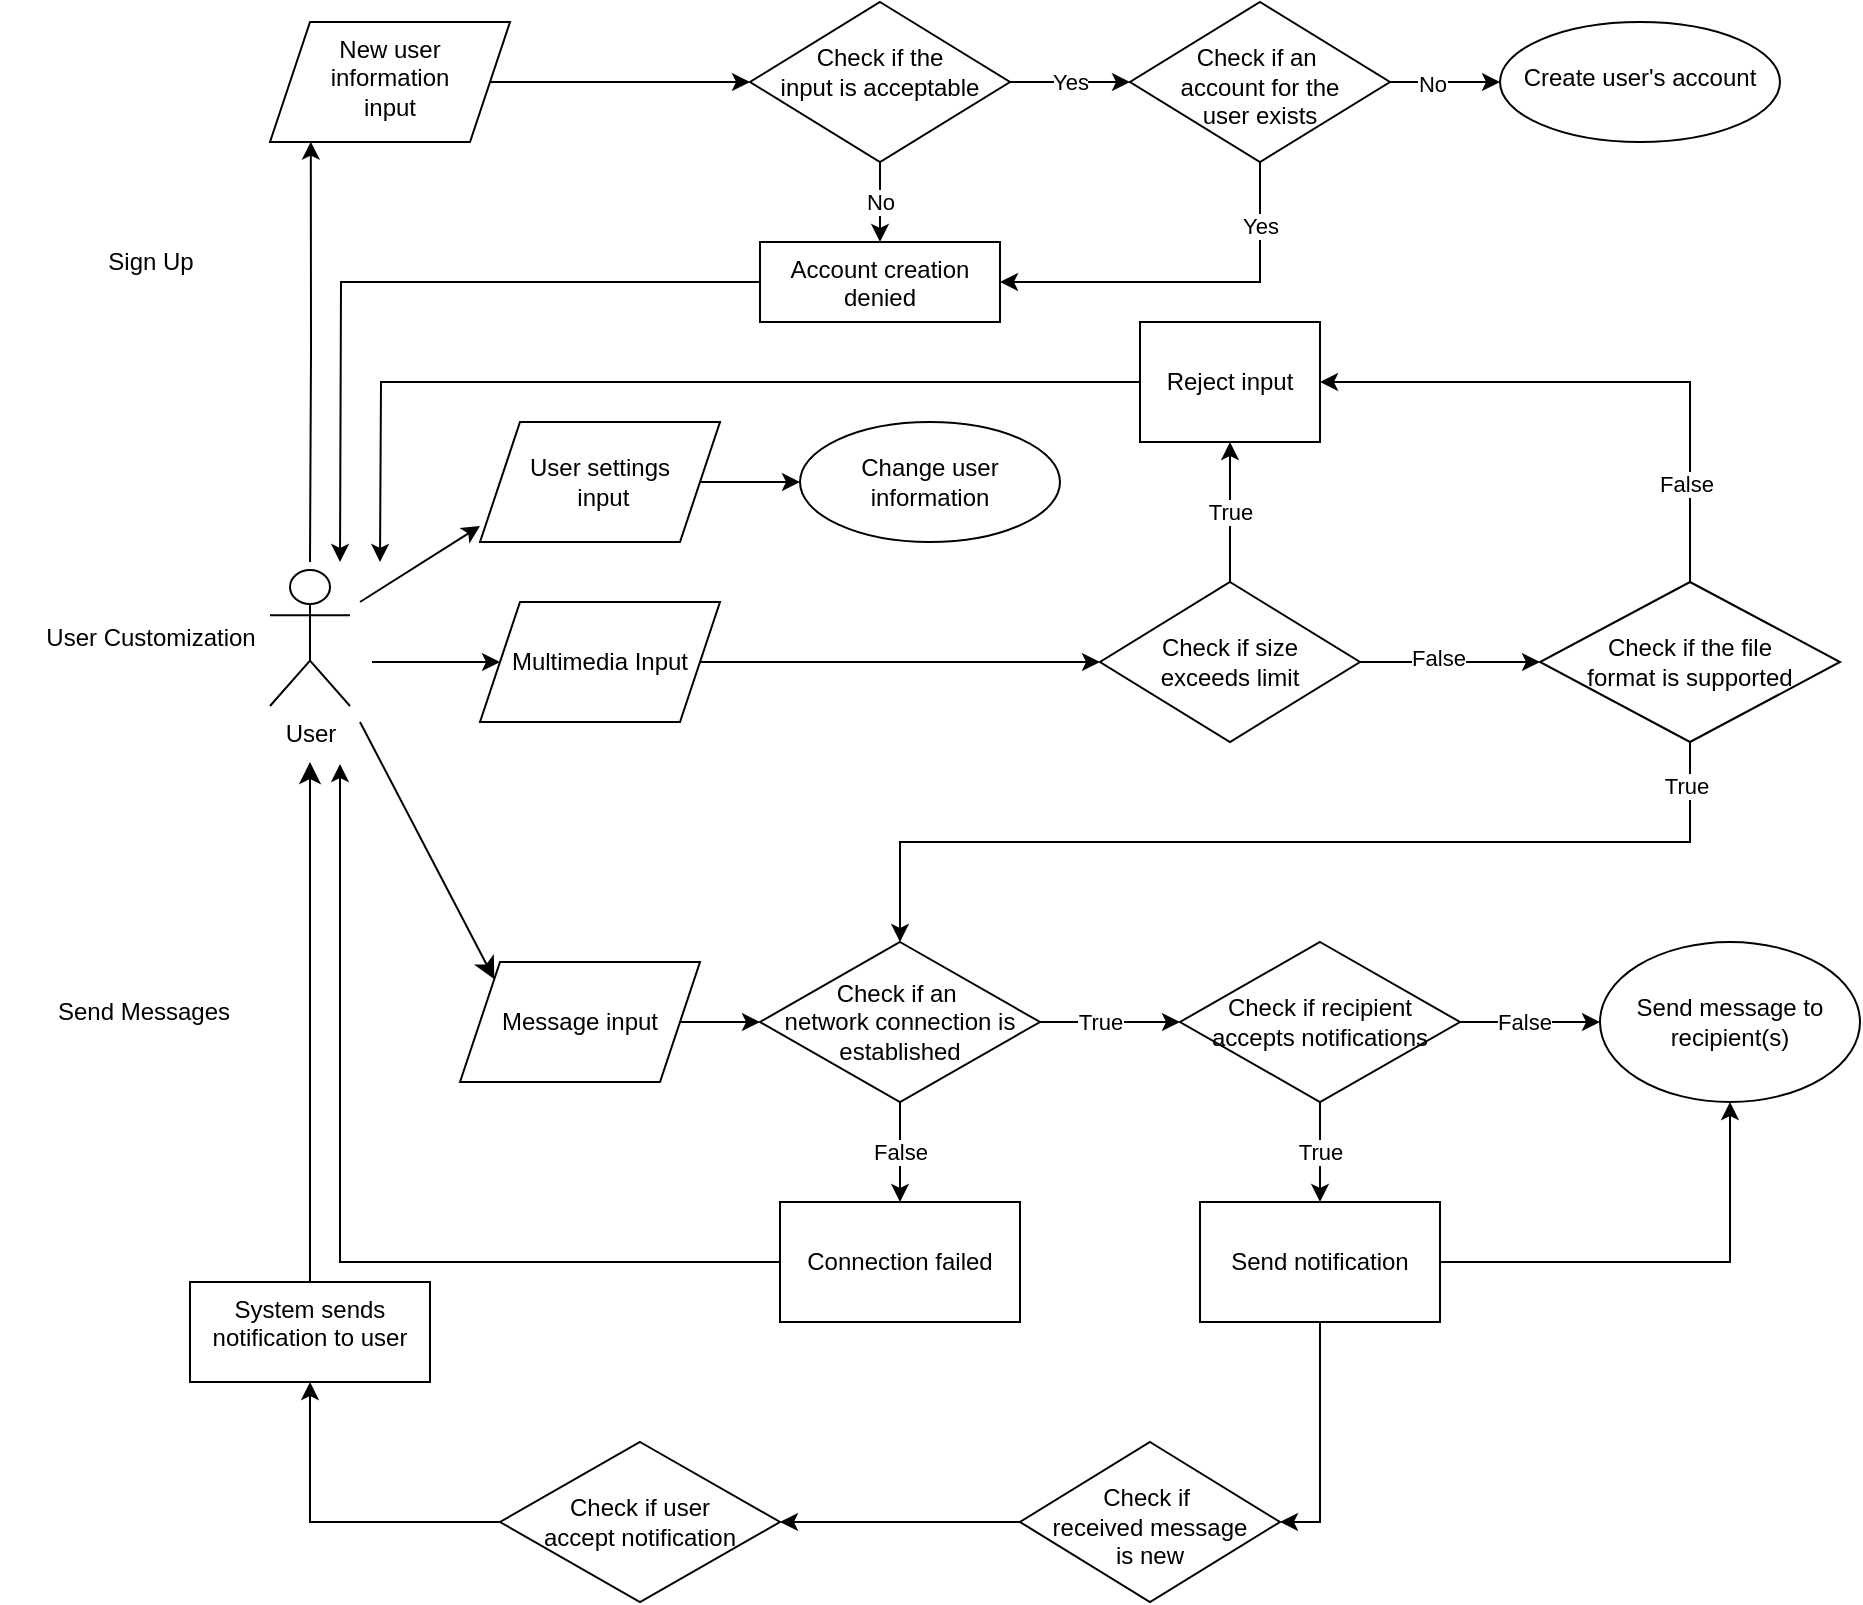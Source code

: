 <mxfile version="24.7.16">
  <diagram name="Page-1" id="SBNDKTTEdVOXE4RD1kLH">
    <mxGraphModel dx="936" dy="1468" grid="1" gridSize="10" guides="1" tooltips="1" connect="1" arrows="1" fold="1" page="1" pageScale="1" pageWidth="850" pageHeight="1100" math="0" shadow="0">
      <root>
        <mxCell id="0" />
        <mxCell id="1" parent="0" />
        <mxCell id="36Wj5U354HoHek48pkDs-4" value="Sign Up" style="text;html=1;align=center;verticalAlign=middle;resizable=0;points=[];autosize=1;strokeColor=none;fillColor=none;" parent="1" vertex="1">
          <mxGeometry x="40" y="55" width="70" height="30" as="geometry" />
        </mxCell>
        <mxCell id="36Wj5U354HoHek48pkDs-23" value="" style="edgeStyle=orthogonalEdgeStyle;rounded=0;orthogonalLoop=1;jettySize=auto;html=1;" parent="1" source="36Wj5U354HoHek48pkDs-10" target="36Wj5U354HoHek48pkDs-22" edge="1">
          <mxGeometry relative="1" as="geometry" />
        </mxCell>
        <mxCell id="36Wj5U354HoHek48pkDs-24" value="No" style="edgeLabel;html=1;align=center;verticalAlign=middle;resizable=0;points=[];" parent="36Wj5U354HoHek48pkDs-23" vertex="1" connectable="0">
          <mxGeometry x="-0.24" y="-1" relative="1" as="geometry">
            <mxPoint as="offset" />
          </mxGeometry>
        </mxCell>
        <mxCell id="36Wj5U354HoHek48pkDs-25" value="Yes" style="edgeStyle=orthogonalEdgeStyle;rounded=0;orthogonalLoop=1;jettySize=auto;html=1;exitX=0.5;exitY=1;exitDx=0;exitDy=0;entryX=1;entryY=0.5;entryDx=0;entryDy=0;" parent="1" source="36Wj5U354HoHek48pkDs-10" target="36Wj5U354HoHek48pkDs-16" edge="1">
          <mxGeometry x="-0.667" relative="1" as="geometry">
            <mxPoint as="offset" />
          </mxGeometry>
        </mxCell>
        <mxCell id="36Wj5U354HoHek48pkDs-10" value="&lt;div&gt;&lt;br&gt;&lt;/div&gt;Check&amp;nbsp;&lt;span style=&quot;background-color: initial;&quot;&gt;if an&amp;nbsp;&lt;/span&gt;&lt;div&gt;&lt;div&gt;account&amp;nbsp;&lt;span style=&quot;background-color: initial;&quot;&gt;for the&lt;/span&gt;&lt;/div&gt;&lt;div&gt;&lt;span style=&quot;background-color: initial;&quot;&gt;user exists&lt;/span&gt;&lt;/div&gt;&lt;/div&gt;" style="rhombus;whiteSpace=wrap;html=1;verticalAlign=top;" parent="1" vertex="1">
          <mxGeometry x="565" y="-60" width="130" height="80" as="geometry" />
        </mxCell>
        <mxCell id="36Wj5U354HoHek48pkDs-46" value="" style="edgeStyle=orthogonalEdgeStyle;rounded=0;orthogonalLoop=1;jettySize=auto;html=1;" parent="1" source="36Wj5U354HoHek48pkDs-13" target="36Wj5U354HoHek48pkDs-45" edge="1">
          <mxGeometry relative="1" as="geometry" />
        </mxCell>
        <mxCell id="36Wj5U354HoHek48pkDs-13" value="New user&lt;div&gt;information&lt;/div&gt;&lt;div&gt;input&lt;/div&gt;" style="shape=parallelogram;perimeter=parallelogramPerimeter;whiteSpace=wrap;html=1;fixedSize=1;verticalAlign=top;" parent="1" vertex="1">
          <mxGeometry x="135" y="-50" width="120" height="60" as="geometry" />
        </mxCell>
        <mxCell id="w77cgNJB1DqFahs2jMS_-6" style="edgeStyle=orthogonalEdgeStyle;rounded=0;orthogonalLoop=1;jettySize=auto;html=1;" edge="1" parent="1" source="36Wj5U354HoHek48pkDs-16">
          <mxGeometry relative="1" as="geometry">
            <mxPoint x="170" y="220" as="targetPoint" />
          </mxGeometry>
        </mxCell>
        <mxCell id="36Wj5U354HoHek48pkDs-16" value="&lt;div&gt;&lt;span style=&quot;background-color: initial;&quot;&gt;Account creation denied&lt;/span&gt;&lt;br&gt;&lt;/div&gt;" style="whiteSpace=wrap;html=1;verticalAlign=top;" parent="1" vertex="1">
          <mxGeometry x="380" y="60" width="120" height="40" as="geometry" />
        </mxCell>
        <mxCell id="36Wj5U354HoHek48pkDs-19" style="edgeStyle=orthogonalEdgeStyle;rounded=0;orthogonalLoop=1;jettySize=auto;html=1;exitX=0.5;exitY=1;exitDx=0;exitDy=0;" parent="1" source="36Wj5U354HoHek48pkDs-16" target="36Wj5U354HoHek48pkDs-16" edge="1">
          <mxGeometry relative="1" as="geometry" />
        </mxCell>
        <mxCell id="36Wj5U354HoHek48pkDs-22" value="&lt;div&gt;&lt;br&gt;&lt;/div&gt;&lt;div&gt;Create user&#39;s account&lt;/div&gt;" style="ellipse;whiteSpace=wrap;html=1;verticalAlign=top;" parent="1" vertex="1">
          <mxGeometry x="750" y="-50" width="140" height="60" as="geometry" />
        </mxCell>
        <mxCell id="36Wj5U354HoHek48pkDs-26" value="User Customization" style="text;html=1;align=center;verticalAlign=middle;resizable=0;points=[];autosize=1;strokeColor=none;fillColor=none;" parent="1" vertex="1">
          <mxGeometry x="10" y="243" width="130" height="30" as="geometry" />
        </mxCell>
        <mxCell id="O8iI8xoqqV5sgOP4shyp-5" value="" style="edgeStyle=none;curved=1;rounded=0;orthogonalLoop=1;jettySize=auto;html=1;fontSize=12;startSize=8;endSize=8;entryX=0;entryY=0;entryDx=0;entryDy=0;" parent="1" target="O8iI8xoqqV5sgOP4shyp-2" edge="1">
          <mxGeometry relative="1" as="geometry">
            <mxPoint x="180" y="300" as="sourcePoint" />
            <mxPoint x="230" y="440" as="targetPoint" />
          </mxGeometry>
        </mxCell>
        <mxCell id="w77cgNJB1DqFahs2jMS_-5" style="edgeStyle=orthogonalEdgeStyle;rounded=0;orthogonalLoop=1;jettySize=auto;html=1;entryX=0.17;entryY=0.997;entryDx=0;entryDy=0;entryPerimeter=0;" edge="1" parent="1" target="36Wj5U354HoHek48pkDs-13">
          <mxGeometry relative="1" as="geometry">
            <mxPoint x="155" y="220" as="sourcePoint" />
          </mxGeometry>
        </mxCell>
        <mxCell id="36Wj5U354HoHek48pkDs-27" value="User" style="shape=umlActor;verticalLabelPosition=bottom;verticalAlign=top;html=1;outlineConnect=0;" parent="1" vertex="1">
          <mxGeometry x="135" y="224" width="40" height="68" as="geometry" />
        </mxCell>
        <mxCell id="36Wj5U354HoHek48pkDs-31" style="edgeStyle=orthogonalEdgeStyle;rounded=0;orthogonalLoop=1;jettySize=auto;html=1;exitX=1;exitY=0.5;exitDx=0;exitDy=0;entryX=0;entryY=0.5;entryDx=0;entryDy=0;" parent="1" source="36Wj5U354HoHek48pkDs-29" target="36Wj5U354HoHek48pkDs-32" edge="1">
          <mxGeometry relative="1" as="geometry">
            <mxPoint x="410" y="250" as="targetPoint" />
          </mxGeometry>
        </mxCell>
        <mxCell id="36Wj5U354HoHek48pkDs-29" value="User settings&lt;div&gt;&amp;nbsp;input&lt;/div&gt;" style="shape=parallelogram;perimeter=parallelogramPerimeter;whiteSpace=wrap;html=1;fixedSize=1;" parent="1" vertex="1">
          <mxGeometry x="240" y="150" width="120" height="60" as="geometry" />
        </mxCell>
        <mxCell id="36Wj5U354HoHek48pkDs-32" value="Change user&lt;div&gt;information&lt;/div&gt;" style="ellipse;whiteSpace=wrap;html=1;" parent="1" vertex="1">
          <mxGeometry x="400" y="150" width="130" height="60" as="geometry" />
        </mxCell>
        <mxCell id="36Wj5U354HoHek48pkDs-33" value="Send Messages" style="text;html=1;align=center;verticalAlign=middle;whiteSpace=wrap;rounded=0;" parent="1" vertex="1">
          <mxGeometry y="430" width="144" height="30" as="geometry" />
        </mxCell>
        <mxCell id="36Wj5U354HoHek48pkDs-50" value="No" style="edgeStyle=orthogonalEdgeStyle;rounded=0;orthogonalLoop=1;jettySize=auto;html=1;entryX=0.5;entryY=0;entryDx=0;entryDy=0;" parent="1" source="36Wj5U354HoHek48pkDs-45" target="36Wj5U354HoHek48pkDs-16" edge="1">
          <mxGeometry relative="1" as="geometry" />
        </mxCell>
        <mxCell id="eswAk1OacALHeucm8gjz-11" value="Yes" style="edgeStyle=orthogonalEdgeStyle;rounded=0;orthogonalLoop=1;jettySize=auto;html=1;exitX=1;exitY=0.5;exitDx=0;exitDy=0;entryX=0;entryY=0.5;entryDx=0;entryDy=0;" parent="1" source="36Wj5U354HoHek48pkDs-45" target="36Wj5U354HoHek48pkDs-10" edge="1">
          <mxGeometry relative="1" as="geometry" />
        </mxCell>
        <mxCell id="36Wj5U354HoHek48pkDs-45" value="&lt;div&gt;&lt;br&gt;&lt;/div&gt;&lt;div&gt;Check if the&lt;/div&gt;&lt;div&gt;input is acceptable&lt;/div&gt;" style="rhombus;whiteSpace=wrap;html=1;verticalAlign=top;" parent="1" vertex="1">
          <mxGeometry x="375" y="-60" width="130" height="80" as="geometry" />
        </mxCell>
        <mxCell id="36Wj5U354HoHek48pkDs-54" value="False" style="edgeStyle=orthogonalEdgeStyle;rounded=0;orthogonalLoop=1;jettySize=auto;html=1;" parent="1" source="36Wj5U354HoHek48pkDs-51" target="36Wj5U354HoHek48pkDs-53" edge="1">
          <mxGeometry relative="1" as="geometry" />
        </mxCell>
        <mxCell id="36Wj5U354HoHek48pkDs-56" style="edgeStyle=orthogonalEdgeStyle;rounded=0;orthogonalLoop=1;jettySize=auto;html=1;entryX=0;entryY=0.5;entryDx=0;entryDy=0;exitX=1;exitY=0.5;exitDx=0;exitDy=0;" parent="1" source="36Wj5U354HoHek48pkDs-51" target="36Wj5U354HoHek48pkDs-58" edge="1">
          <mxGeometry relative="1" as="geometry">
            <mxPoint x="560" y="374" as="targetPoint" />
            <mxPoint x="510" y="444" as="sourcePoint" />
          </mxGeometry>
        </mxCell>
        <mxCell id="36Wj5U354HoHek48pkDs-57" value="True" style="edgeLabel;html=1;align=center;verticalAlign=middle;resizable=0;points=[];" parent="36Wj5U354HoHek48pkDs-56" vertex="1" connectable="0">
          <mxGeometry x="-0.119" y="4" relative="1" as="geometry">
            <mxPoint x="-1" y="4" as="offset" />
          </mxGeometry>
        </mxCell>
        <mxCell id="36Wj5U354HoHek48pkDs-51" value="Check if an&amp;nbsp;&lt;div&gt;network connection is&lt;div&gt;established&lt;/div&gt;&lt;/div&gt;" style="rhombus;whiteSpace=wrap;html=1;" parent="1" vertex="1">
          <mxGeometry x="380" y="410" width="140" height="80" as="geometry" />
        </mxCell>
        <mxCell id="eswAk1OacALHeucm8gjz-1" style="edgeStyle=orthogonalEdgeStyle;rounded=0;orthogonalLoop=1;jettySize=auto;html=1;exitX=0;exitY=0.5;exitDx=0;exitDy=0;" parent="1" source="O8iI8xoqqV5sgOP4shyp-13" target="O8iI8xoqqV5sgOP4shyp-10" edge="1">
          <mxGeometry relative="1" as="geometry">
            <mxPoint x="160" y="330" as="targetPoint" />
            <mxPoint x="376" y="490" as="sourcePoint" />
          </mxGeometry>
        </mxCell>
        <mxCell id="xUSfoy-xUPCvNrfZaKer-1" style="edgeStyle=orthogonalEdgeStyle;rounded=0;orthogonalLoop=1;jettySize=auto;html=1;exitX=0;exitY=0.5;exitDx=0;exitDy=0;" parent="1" source="36Wj5U354HoHek48pkDs-53" edge="1">
          <mxGeometry relative="1" as="geometry">
            <mxPoint x="170" y="321" as="targetPoint" />
            <mxPoint x="375" y="551" as="sourcePoint" />
            <Array as="points">
              <mxPoint x="170" y="570" />
            </Array>
          </mxGeometry>
        </mxCell>
        <mxCell id="36Wj5U354HoHek48pkDs-53" value="Connection failed" style="whiteSpace=wrap;html=1;" parent="1" vertex="1">
          <mxGeometry x="390" y="540" width="120" height="60" as="geometry" />
        </mxCell>
        <mxCell id="eswAk1OacALHeucm8gjz-7" value="" style="edgeStyle=orthogonalEdgeStyle;rounded=0;orthogonalLoop=1;jettySize=auto;html=1;" parent="1" source="36Wj5U354HoHek48pkDs-58" target="eswAk1OacALHeucm8gjz-6" edge="1">
          <mxGeometry relative="1" as="geometry" />
        </mxCell>
        <mxCell id="eswAk1OacALHeucm8gjz-9" value="False" style="edgeLabel;html=1;align=center;verticalAlign=middle;resizable=0;points=[];" parent="eswAk1OacALHeucm8gjz-7" connectable="0" vertex="1">
          <mxGeometry x="-0.105" relative="1" as="geometry">
            <mxPoint as="offset" />
          </mxGeometry>
        </mxCell>
        <mxCell id="w77cgNJB1DqFahs2jMS_-15" value="True" style="edgeStyle=orthogonalEdgeStyle;rounded=0;orthogonalLoop=1;jettySize=auto;html=1;exitX=0.5;exitY=1;exitDx=0;exitDy=0;entryX=0.5;entryY=0;entryDx=0;entryDy=0;" edge="1" parent="1" source="36Wj5U354HoHek48pkDs-58" target="eswAk1OacALHeucm8gjz-2">
          <mxGeometry relative="1" as="geometry" />
        </mxCell>
        <mxCell id="36Wj5U354HoHek48pkDs-58" value="Check if recipient&lt;div&gt;accepts notifications&lt;/div&gt;" style="rhombus;whiteSpace=wrap;html=1;" parent="1" vertex="1">
          <mxGeometry x="590" y="410" width="140" height="80" as="geometry" />
        </mxCell>
        <mxCell id="w77cgNJB1DqFahs2jMS_-14" style="edgeStyle=orthogonalEdgeStyle;rounded=0;orthogonalLoop=1;jettySize=auto;html=1;exitX=1;exitY=0.5;exitDx=0;exitDy=0;entryX=0;entryY=0.5;entryDx=0;entryDy=0;" edge="1" parent="1" source="O8iI8xoqqV5sgOP4shyp-2" target="36Wj5U354HoHek48pkDs-51">
          <mxGeometry relative="1" as="geometry" />
        </mxCell>
        <mxCell id="O8iI8xoqqV5sgOP4shyp-2" value="Message input" style="shape=parallelogram;perimeter=parallelogramPerimeter;whiteSpace=wrap;html=1;fixedSize=1;" parent="1" vertex="1">
          <mxGeometry x="230" y="420" width="120" height="60" as="geometry" />
        </mxCell>
        <mxCell id="w77cgNJB1DqFahs2jMS_-4" style="edgeStyle=orthogonalEdgeStyle;rounded=0;orthogonalLoop=1;jettySize=auto;html=1;exitX=0;exitY=0.5;exitDx=0;exitDy=0;entryX=0.5;entryY=1;entryDx=0;entryDy=0;" edge="1" parent="1" source="O8iI8xoqqV5sgOP4shyp-10" target="O8iI8xoqqV5sgOP4shyp-14">
          <mxGeometry relative="1" as="geometry" />
        </mxCell>
        <mxCell id="O8iI8xoqqV5sgOP4shyp-10" value="Check if user&lt;div&gt;accept notification&lt;/div&gt;" style="rhombus;whiteSpace=wrap;html=1;" parent="1" vertex="1">
          <mxGeometry x="250" y="660" width="140" height="80" as="geometry" />
        </mxCell>
        <mxCell id="eswAk1OacALHeucm8gjz-10" style="edgeStyle=orthogonalEdgeStyle;rounded=0;orthogonalLoop=1;jettySize=auto;html=1;entryX=0.5;entryY=1;entryDx=0;entryDy=0;" parent="1" source="eswAk1OacALHeucm8gjz-2" target="eswAk1OacALHeucm8gjz-6" edge="1">
          <mxGeometry relative="1" as="geometry" />
        </mxCell>
        <mxCell id="O8iI8xoqqV5sgOP4shyp-16" style="edgeStyle=none;curved=1;rounded=0;orthogonalLoop=1;jettySize=auto;html=1;fontSize=12;startSize=8;endSize=8;exitX=0.5;exitY=0;exitDx=0;exitDy=0;" parent="1" source="O8iI8xoqqV5sgOP4shyp-14" edge="1">
          <mxGeometry relative="1" as="geometry">
            <mxPoint x="155" y="320" as="targetPoint" />
          </mxGeometry>
        </mxCell>
        <mxCell id="w77cgNJB1DqFahs2jMS_-1" style="edgeStyle=orthogonalEdgeStyle;rounded=0;orthogonalLoop=1;jettySize=auto;html=1;entryX=1;entryY=0.5;entryDx=0;entryDy=0;" edge="1" parent="1" source="eswAk1OacALHeucm8gjz-2" target="O8iI8xoqqV5sgOP4shyp-13">
          <mxGeometry relative="1" as="geometry" />
        </mxCell>
        <mxCell id="eswAk1OacALHeucm8gjz-2" value="Send notification" style="whiteSpace=wrap;html=1;" parent="1" vertex="1">
          <mxGeometry x="600" y="540" width="120" height="60" as="geometry" />
        </mxCell>
        <mxCell id="O8iI8xoqqV5sgOP4shyp-14" value="&lt;div&gt;&lt;span style=&quot;background-color: initial;&quot;&gt;System sends&lt;/span&gt;&lt;/div&gt;&lt;div&gt;&lt;span style=&quot;background-color: initial;&quot;&gt;notification to user&lt;/span&gt;&lt;/div&gt;" style="whiteSpace=wrap;html=1;verticalAlign=top;" parent="1" vertex="1">
          <mxGeometry x="95" y="580" width="120" height="50" as="geometry" />
        </mxCell>
        <mxCell id="eswAk1OacALHeucm8gjz-6" value="Send message to recipient(s)" style="ellipse;whiteSpace=wrap;html=1;" parent="1" vertex="1">
          <mxGeometry x="800" y="410" width="130" height="80" as="geometry" />
        </mxCell>
        <mxCell id="O8iI8xoqqV5sgOP4shyp-13" value="&lt;div&gt;&lt;br&gt;&lt;/div&gt;&lt;div&gt;Check if&amp;nbsp;&lt;br&gt;&lt;/div&gt;&lt;div&gt;received message&lt;/div&gt;&lt;div&gt;is new&lt;/div&gt;" style="rhombus;whiteSpace=wrap;html=1;verticalAlign=top;" parent="1" vertex="1">
          <mxGeometry x="510" y="660" width="130" height="80" as="geometry" />
        </mxCell>
        <mxCell id="w77cgNJB1DqFahs2jMS_-22" value="" style="edgeStyle=orthogonalEdgeStyle;rounded=0;orthogonalLoop=1;jettySize=auto;html=1;" edge="1" parent="1" source="w77cgNJB1DqFahs2jMS_-8" target="w77cgNJB1DqFahs2jMS_-21">
          <mxGeometry relative="1" as="geometry" />
        </mxCell>
        <mxCell id="w77cgNJB1DqFahs2jMS_-8" value="Multimedia Input" style="shape=parallelogram;perimeter=parallelogramPerimeter;whiteSpace=wrap;html=1;fixedSize=1;" vertex="1" parent="1">
          <mxGeometry x="240" y="240" width="120" height="60" as="geometry" />
        </mxCell>
        <mxCell id="w77cgNJB1DqFahs2jMS_-18" value="" style="edgeStyle=none;orthogonalLoop=1;jettySize=auto;html=1;rounded=0;entryX=0;entryY=0.5;entryDx=0;entryDy=0;" edge="1" parent="1" target="w77cgNJB1DqFahs2jMS_-8">
          <mxGeometry width="100" relative="1" as="geometry">
            <mxPoint x="186" y="270" as="sourcePoint" />
            <mxPoint x="266" y="310" as="targetPoint" />
            <Array as="points" />
          </mxGeometry>
        </mxCell>
        <mxCell id="w77cgNJB1DqFahs2jMS_-20" value="" style="endArrow=classic;html=1;rounded=0;entryX=0;entryY=0.867;entryDx=0;entryDy=0;entryPerimeter=0;" edge="1" parent="1" target="36Wj5U354HoHek48pkDs-29">
          <mxGeometry width="50" height="50" relative="1" as="geometry">
            <mxPoint x="180" y="240" as="sourcePoint" />
            <mxPoint x="230" y="190" as="targetPoint" />
          </mxGeometry>
        </mxCell>
        <mxCell id="w77cgNJB1DqFahs2jMS_-25" value="True" style="edgeStyle=orthogonalEdgeStyle;rounded=0;orthogonalLoop=1;jettySize=auto;html=1;entryX=0.5;entryY=1;entryDx=0;entryDy=0;" edge="1" parent="1" source="w77cgNJB1DqFahs2jMS_-21" target="w77cgNJB1DqFahs2jMS_-27">
          <mxGeometry relative="1" as="geometry">
            <mxPoint x="610" y="180" as="targetPoint" />
          </mxGeometry>
        </mxCell>
        <mxCell id="w77cgNJB1DqFahs2jMS_-28" style="edgeStyle=orthogonalEdgeStyle;rounded=0;orthogonalLoop=1;jettySize=auto;html=1;entryX=0;entryY=0.5;entryDx=0;entryDy=0;" edge="1" parent="1" source="w77cgNJB1DqFahs2jMS_-21" target="w77cgNJB1DqFahs2jMS_-29">
          <mxGeometry relative="1" as="geometry">
            <mxPoint x="760" y="270" as="targetPoint" />
          </mxGeometry>
        </mxCell>
        <mxCell id="w77cgNJB1DqFahs2jMS_-30" value="False" style="edgeLabel;html=1;align=center;verticalAlign=middle;resizable=0;points=[];" vertex="1" connectable="0" parent="w77cgNJB1DqFahs2jMS_-28">
          <mxGeometry x="-0.133" y="2" relative="1" as="geometry">
            <mxPoint as="offset" />
          </mxGeometry>
        </mxCell>
        <mxCell id="w77cgNJB1DqFahs2jMS_-21" value="Check if size&lt;div&gt;exceeds limit&lt;/div&gt;" style="rhombus;whiteSpace=wrap;html=1;" vertex="1" parent="1">
          <mxGeometry x="550" y="230" width="130" height="80" as="geometry" />
        </mxCell>
        <mxCell id="w77cgNJB1DqFahs2jMS_-31" style="edgeStyle=orthogonalEdgeStyle;rounded=0;orthogonalLoop=1;jettySize=auto;html=1;exitX=0;exitY=0.5;exitDx=0;exitDy=0;" edge="1" parent="1" source="w77cgNJB1DqFahs2jMS_-27">
          <mxGeometry relative="1" as="geometry">
            <mxPoint x="190" y="220" as="targetPoint" />
          </mxGeometry>
        </mxCell>
        <mxCell id="w77cgNJB1DqFahs2jMS_-27" value="Reject input" style="whiteSpace=wrap;html=1;" vertex="1" parent="1">
          <mxGeometry x="570" y="100" width="90" height="60" as="geometry" />
        </mxCell>
        <mxCell id="w77cgNJB1DqFahs2jMS_-32" style="edgeStyle=orthogonalEdgeStyle;rounded=0;orthogonalLoop=1;jettySize=auto;html=1;exitX=0.5;exitY=0;exitDx=0;exitDy=0;entryX=1;entryY=0.5;entryDx=0;entryDy=0;" edge="1" parent="1" source="w77cgNJB1DqFahs2jMS_-29" target="w77cgNJB1DqFahs2jMS_-27">
          <mxGeometry relative="1" as="geometry" />
        </mxCell>
        <mxCell id="w77cgNJB1DqFahs2jMS_-33" value="False" style="edgeLabel;html=1;align=center;verticalAlign=middle;resizable=0;points=[];" vertex="1" connectable="0" parent="w77cgNJB1DqFahs2jMS_-32">
          <mxGeometry x="-0.686" y="-3" relative="1" as="geometry">
            <mxPoint x="-5" y="-5" as="offset" />
          </mxGeometry>
        </mxCell>
        <mxCell id="w77cgNJB1DqFahs2jMS_-34" style="edgeStyle=orthogonalEdgeStyle;rounded=0;orthogonalLoop=1;jettySize=auto;html=1;exitX=0.5;exitY=1;exitDx=0;exitDy=0;entryX=0.5;entryY=0;entryDx=0;entryDy=0;" edge="1" parent="1" source="w77cgNJB1DqFahs2jMS_-29" target="36Wj5U354HoHek48pkDs-51">
          <mxGeometry relative="1" as="geometry" />
        </mxCell>
        <mxCell id="w77cgNJB1DqFahs2jMS_-35" value="True" style="edgeLabel;html=1;align=center;verticalAlign=middle;resizable=0;points=[];" vertex="1" connectable="0" parent="w77cgNJB1DqFahs2jMS_-34">
          <mxGeometry x="-0.912" y="-2" relative="1" as="geometry">
            <mxPoint as="offset" />
          </mxGeometry>
        </mxCell>
        <mxCell id="w77cgNJB1DqFahs2jMS_-29" value="Check if the file&lt;div&gt;format is supported&lt;/div&gt;" style="rhombus;whiteSpace=wrap;html=1;" vertex="1" parent="1">
          <mxGeometry x="770" y="230" width="150" height="80" as="geometry" />
        </mxCell>
      </root>
    </mxGraphModel>
  </diagram>
</mxfile>
